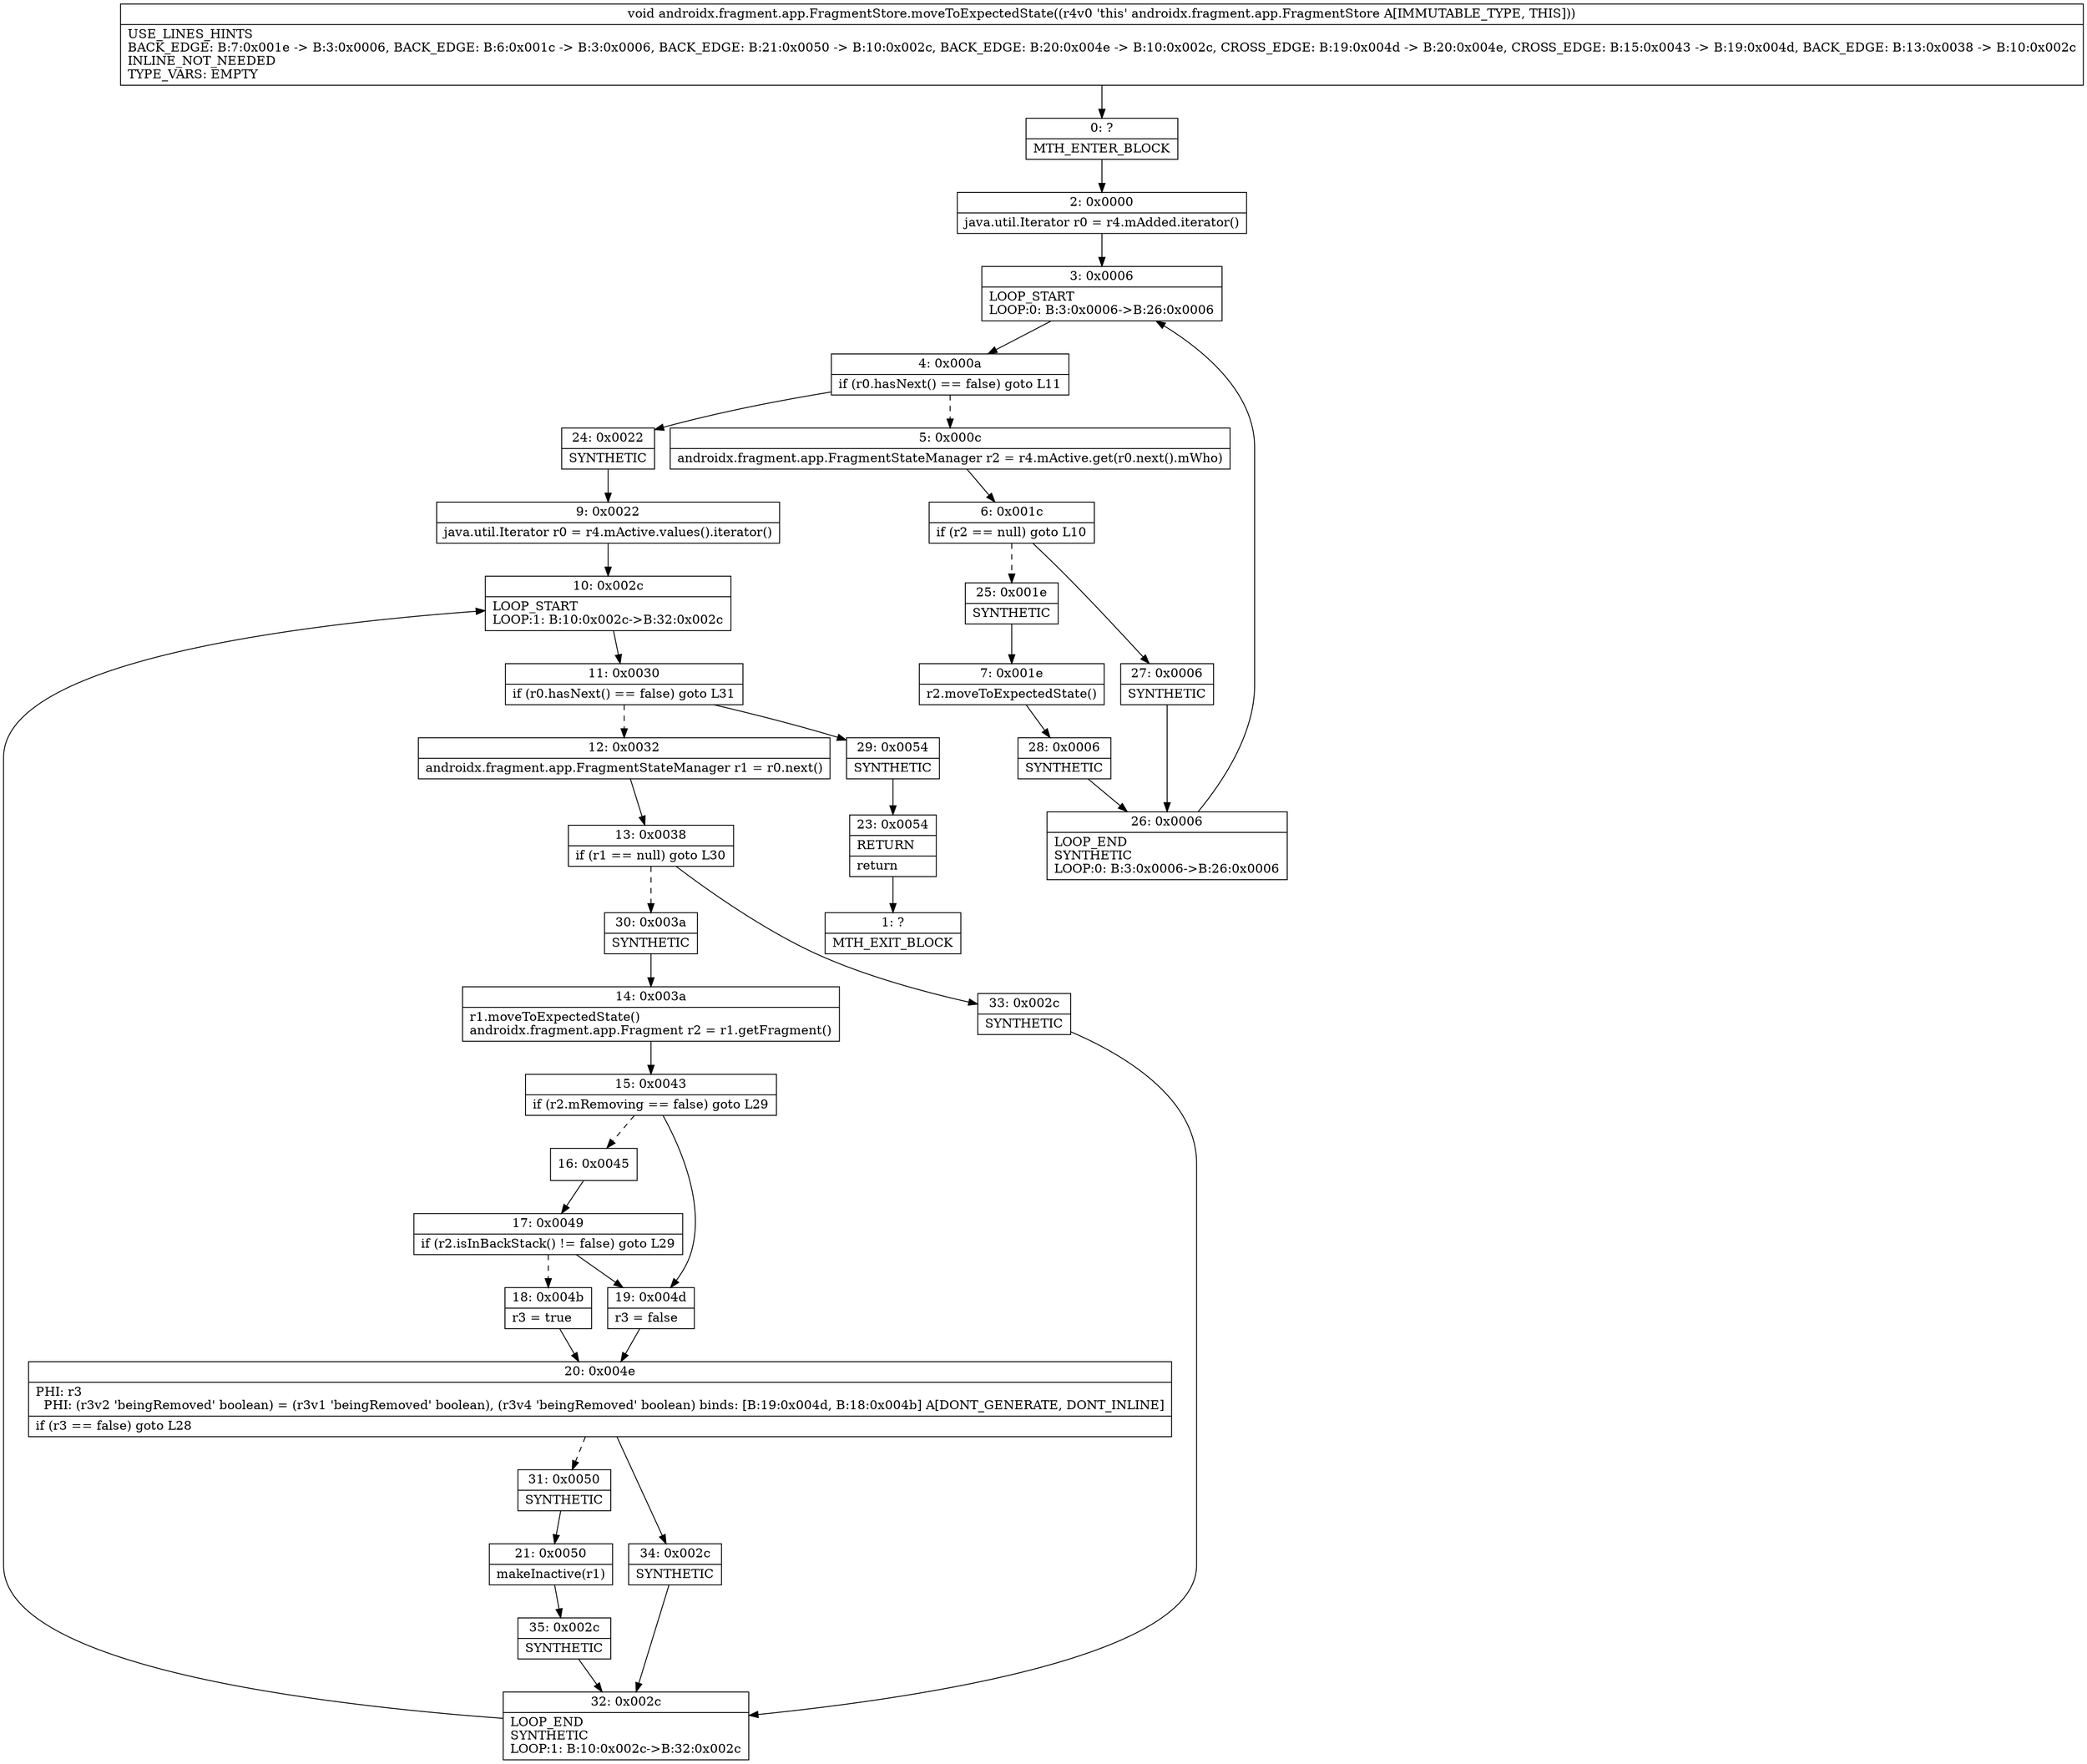 digraph "CFG forandroidx.fragment.app.FragmentStore.moveToExpectedState()V" {
Node_0 [shape=record,label="{0\:\ ?|MTH_ENTER_BLOCK\l}"];
Node_2 [shape=record,label="{2\:\ 0x0000|java.util.Iterator r0 = r4.mAdded.iterator()\l}"];
Node_3 [shape=record,label="{3\:\ 0x0006|LOOP_START\lLOOP:0: B:3:0x0006\-\>B:26:0x0006\l}"];
Node_4 [shape=record,label="{4\:\ 0x000a|if (r0.hasNext() == false) goto L11\l}"];
Node_5 [shape=record,label="{5\:\ 0x000c|androidx.fragment.app.FragmentStateManager r2 = r4.mActive.get(r0.next().mWho)\l}"];
Node_6 [shape=record,label="{6\:\ 0x001c|if (r2 == null) goto L10\l}"];
Node_25 [shape=record,label="{25\:\ 0x001e|SYNTHETIC\l}"];
Node_7 [shape=record,label="{7\:\ 0x001e|r2.moveToExpectedState()\l}"];
Node_28 [shape=record,label="{28\:\ 0x0006|SYNTHETIC\l}"];
Node_26 [shape=record,label="{26\:\ 0x0006|LOOP_END\lSYNTHETIC\lLOOP:0: B:3:0x0006\-\>B:26:0x0006\l}"];
Node_27 [shape=record,label="{27\:\ 0x0006|SYNTHETIC\l}"];
Node_24 [shape=record,label="{24\:\ 0x0022|SYNTHETIC\l}"];
Node_9 [shape=record,label="{9\:\ 0x0022|java.util.Iterator r0 = r4.mActive.values().iterator()\l}"];
Node_10 [shape=record,label="{10\:\ 0x002c|LOOP_START\lLOOP:1: B:10:0x002c\-\>B:32:0x002c\l}"];
Node_11 [shape=record,label="{11\:\ 0x0030|if (r0.hasNext() == false) goto L31\l}"];
Node_12 [shape=record,label="{12\:\ 0x0032|androidx.fragment.app.FragmentStateManager r1 = r0.next()\l}"];
Node_13 [shape=record,label="{13\:\ 0x0038|if (r1 == null) goto L30\l}"];
Node_30 [shape=record,label="{30\:\ 0x003a|SYNTHETIC\l}"];
Node_14 [shape=record,label="{14\:\ 0x003a|r1.moveToExpectedState()\landroidx.fragment.app.Fragment r2 = r1.getFragment()\l}"];
Node_15 [shape=record,label="{15\:\ 0x0043|if (r2.mRemoving == false) goto L29\l}"];
Node_16 [shape=record,label="{16\:\ 0x0045}"];
Node_17 [shape=record,label="{17\:\ 0x0049|if (r2.isInBackStack() != false) goto L29\l}"];
Node_18 [shape=record,label="{18\:\ 0x004b|r3 = true\l}"];
Node_20 [shape=record,label="{20\:\ 0x004e|PHI: r3 \l  PHI: (r3v2 'beingRemoved' boolean) = (r3v1 'beingRemoved' boolean), (r3v4 'beingRemoved' boolean) binds: [B:19:0x004d, B:18:0x004b] A[DONT_GENERATE, DONT_INLINE]\l|if (r3 == false) goto L28\l}"];
Node_31 [shape=record,label="{31\:\ 0x0050|SYNTHETIC\l}"];
Node_21 [shape=record,label="{21\:\ 0x0050|makeInactive(r1)\l}"];
Node_35 [shape=record,label="{35\:\ 0x002c|SYNTHETIC\l}"];
Node_32 [shape=record,label="{32\:\ 0x002c|LOOP_END\lSYNTHETIC\lLOOP:1: B:10:0x002c\-\>B:32:0x002c\l}"];
Node_34 [shape=record,label="{34\:\ 0x002c|SYNTHETIC\l}"];
Node_19 [shape=record,label="{19\:\ 0x004d|r3 = false\l}"];
Node_33 [shape=record,label="{33\:\ 0x002c|SYNTHETIC\l}"];
Node_29 [shape=record,label="{29\:\ 0x0054|SYNTHETIC\l}"];
Node_23 [shape=record,label="{23\:\ 0x0054|RETURN\l|return\l}"];
Node_1 [shape=record,label="{1\:\ ?|MTH_EXIT_BLOCK\l}"];
MethodNode[shape=record,label="{void androidx.fragment.app.FragmentStore.moveToExpectedState((r4v0 'this' androidx.fragment.app.FragmentStore A[IMMUTABLE_TYPE, THIS]))  | USE_LINES_HINTS\lBACK_EDGE: B:7:0x001e \-\> B:3:0x0006, BACK_EDGE: B:6:0x001c \-\> B:3:0x0006, BACK_EDGE: B:21:0x0050 \-\> B:10:0x002c, BACK_EDGE: B:20:0x004e \-\> B:10:0x002c, CROSS_EDGE: B:19:0x004d \-\> B:20:0x004e, CROSS_EDGE: B:15:0x0043 \-\> B:19:0x004d, BACK_EDGE: B:13:0x0038 \-\> B:10:0x002c\lINLINE_NOT_NEEDED\lTYPE_VARS: EMPTY\l}"];
MethodNode -> Node_0;Node_0 -> Node_2;
Node_2 -> Node_3;
Node_3 -> Node_4;
Node_4 -> Node_5[style=dashed];
Node_4 -> Node_24;
Node_5 -> Node_6;
Node_6 -> Node_25[style=dashed];
Node_6 -> Node_27;
Node_25 -> Node_7;
Node_7 -> Node_28;
Node_28 -> Node_26;
Node_26 -> Node_3;
Node_27 -> Node_26;
Node_24 -> Node_9;
Node_9 -> Node_10;
Node_10 -> Node_11;
Node_11 -> Node_12[style=dashed];
Node_11 -> Node_29;
Node_12 -> Node_13;
Node_13 -> Node_30[style=dashed];
Node_13 -> Node_33;
Node_30 -> Node_14;
Node_14 -> Node_15;
Node_15 -> Node_16[style=dashed];
Node_15 -> Node_19;
Node_16 -> Node_17;
Node_17 -> Node_18[style=dashed];
Node_17 -> Node_19;
Node_18 -> Node_20;
Node_20 -> Node_31[style=dashed];
Node_20 -> Node_34;
Node_31 -> Node_21;
Node_21 -> Node_35;
Node_35 -> Node_32;
Node_32 -> Node_10;
Node_34 -> Node_32;
Node_19 -> Node_20;
Node_33 -> Node_32;
Node_29 -> Node_23;
Node_23 -> Node_1;
}

